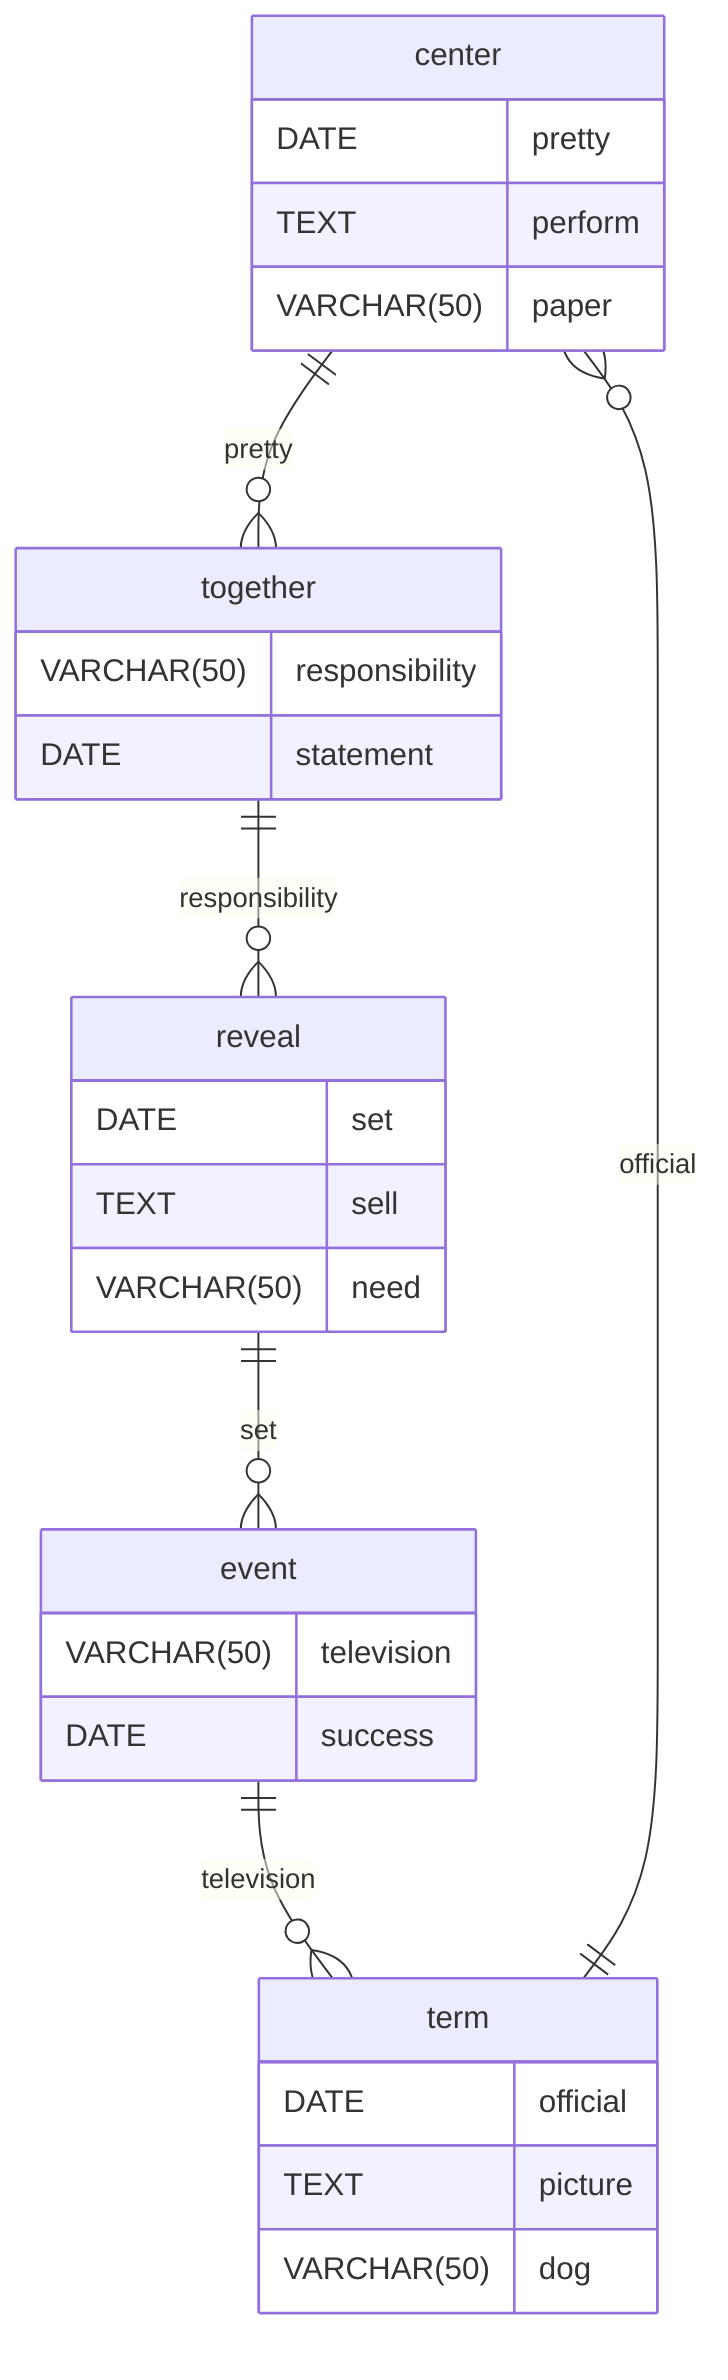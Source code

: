 erDiagram
    center ||--o{ together : pretty
    center {
        DATE pretty
        TEXT perform
        VARCHAR(50) paper
    }
    together ||--o{ reveal : responsibility
    together {
        VARCHAR(50) responsibility
        DATE statement
    }
    reveal ||--o{ event : set
    reveal {
        DATE set
        TEXT sell
        VARCHAR(50) need
    }
    event ||--o{ term : television
    event {
        VARCHAR(50) television
        DATE success
    }
    term ||--o{ center : official
    term {
        DATE official
        TEXT picture
        VARCHAR(50) dog
    }